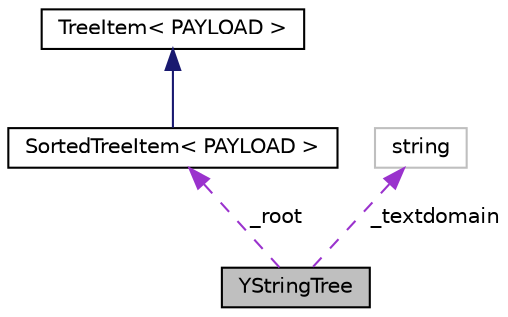 digraph "YStringTree"
{
 // LATEX_PDF_SIZE
  edge [fontname="Helvetica",fontsize="10",labelfontname="Helvetica",labelfontsize="10"];
  node [fontname="Helvetica",fontsize="10",shape=record];
  Node1 [label="YStringTree",height=0.2,width=0.4,color="black", fillcolor="grey75", style="filled", fontcolor="black",tooltip=" "];
  Node2 -> Node1 [dir="back",color="darkorchid3",fontsize="10",style="dashed",label=" _root" ,fontname="Helvetica"];
  Node2 [label="SortedTreeItem\< PAYLOAD \>",height=0.2,width=0.4,color="black", fillcolor="white", style="filled",URL="$classSortedTreeItem.html",tooltip=" "];
  Node3 -> Node2 [dir="back",color="midnightblue",fontsize="10",style="solid",fontname="Helvetica"];
  Node3 [label="TreeItem\< PAYLOAD \>",height=0.2,width=0.4,color="black", fillcolor="white", style="filled",URL="$classTreeItem.html",tooltip=" "];
  Node4 -> Node1 [dir="back",color="darkorchid3",fontsize="10",style="dashed",label=" _textdomain" ,fontname="Helvetica"];
  Node4 [label="string",height=0.2,width=0.4,color="grey75", fillcolor="white", style="filled",tooltip=" "];
}
